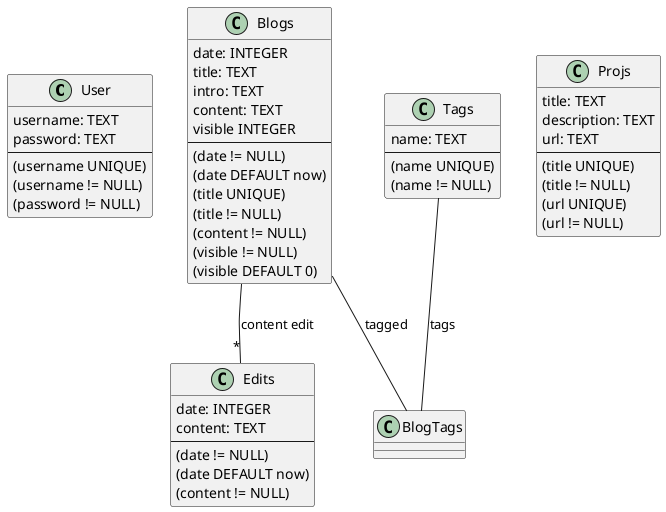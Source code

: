 @startuml

/' || USER '/
class User {
  username: TEXT
  password: TEXT
  --
  (username UNIQUE)
  (username != NULL)
  (password != NULL)
}

/' || BLOG '/
class Blogs {
  date: INTEGER
  title: TEXT
  intro: TEXT
  content: TEXT
  visible INTEGER
  --
  (date != NULL)
  (date DEFAULT now)
  (title UNIQUE)
  (title != NULL)
  (content != NULL)
  (visible != NULL)
  (visible DEFAULT 0)
}

class Edits {
  date: INTEGER
  content: TEXT
  --
  (date != NULL)
  (date DEFAULT now)
  (content != NULL)
}

Blogs -- "*" Edits : "content edit"

class Tags {
  name: TEXT
  --
  (name UNIQUE)
  (name != NULL)
}

class BlogTags {
}

Blogs -- BlogTags : "tagged"
Tags -- BlogTags : "tags"

/' || PROJ '/
class Projs {
  title: TEXT
  description: TEXT
  url: TEXT
  --
  (title UNIQUE)
  (title != NULL)
  (url UNIQUE)
  (url != NULL)
}

@enduml

